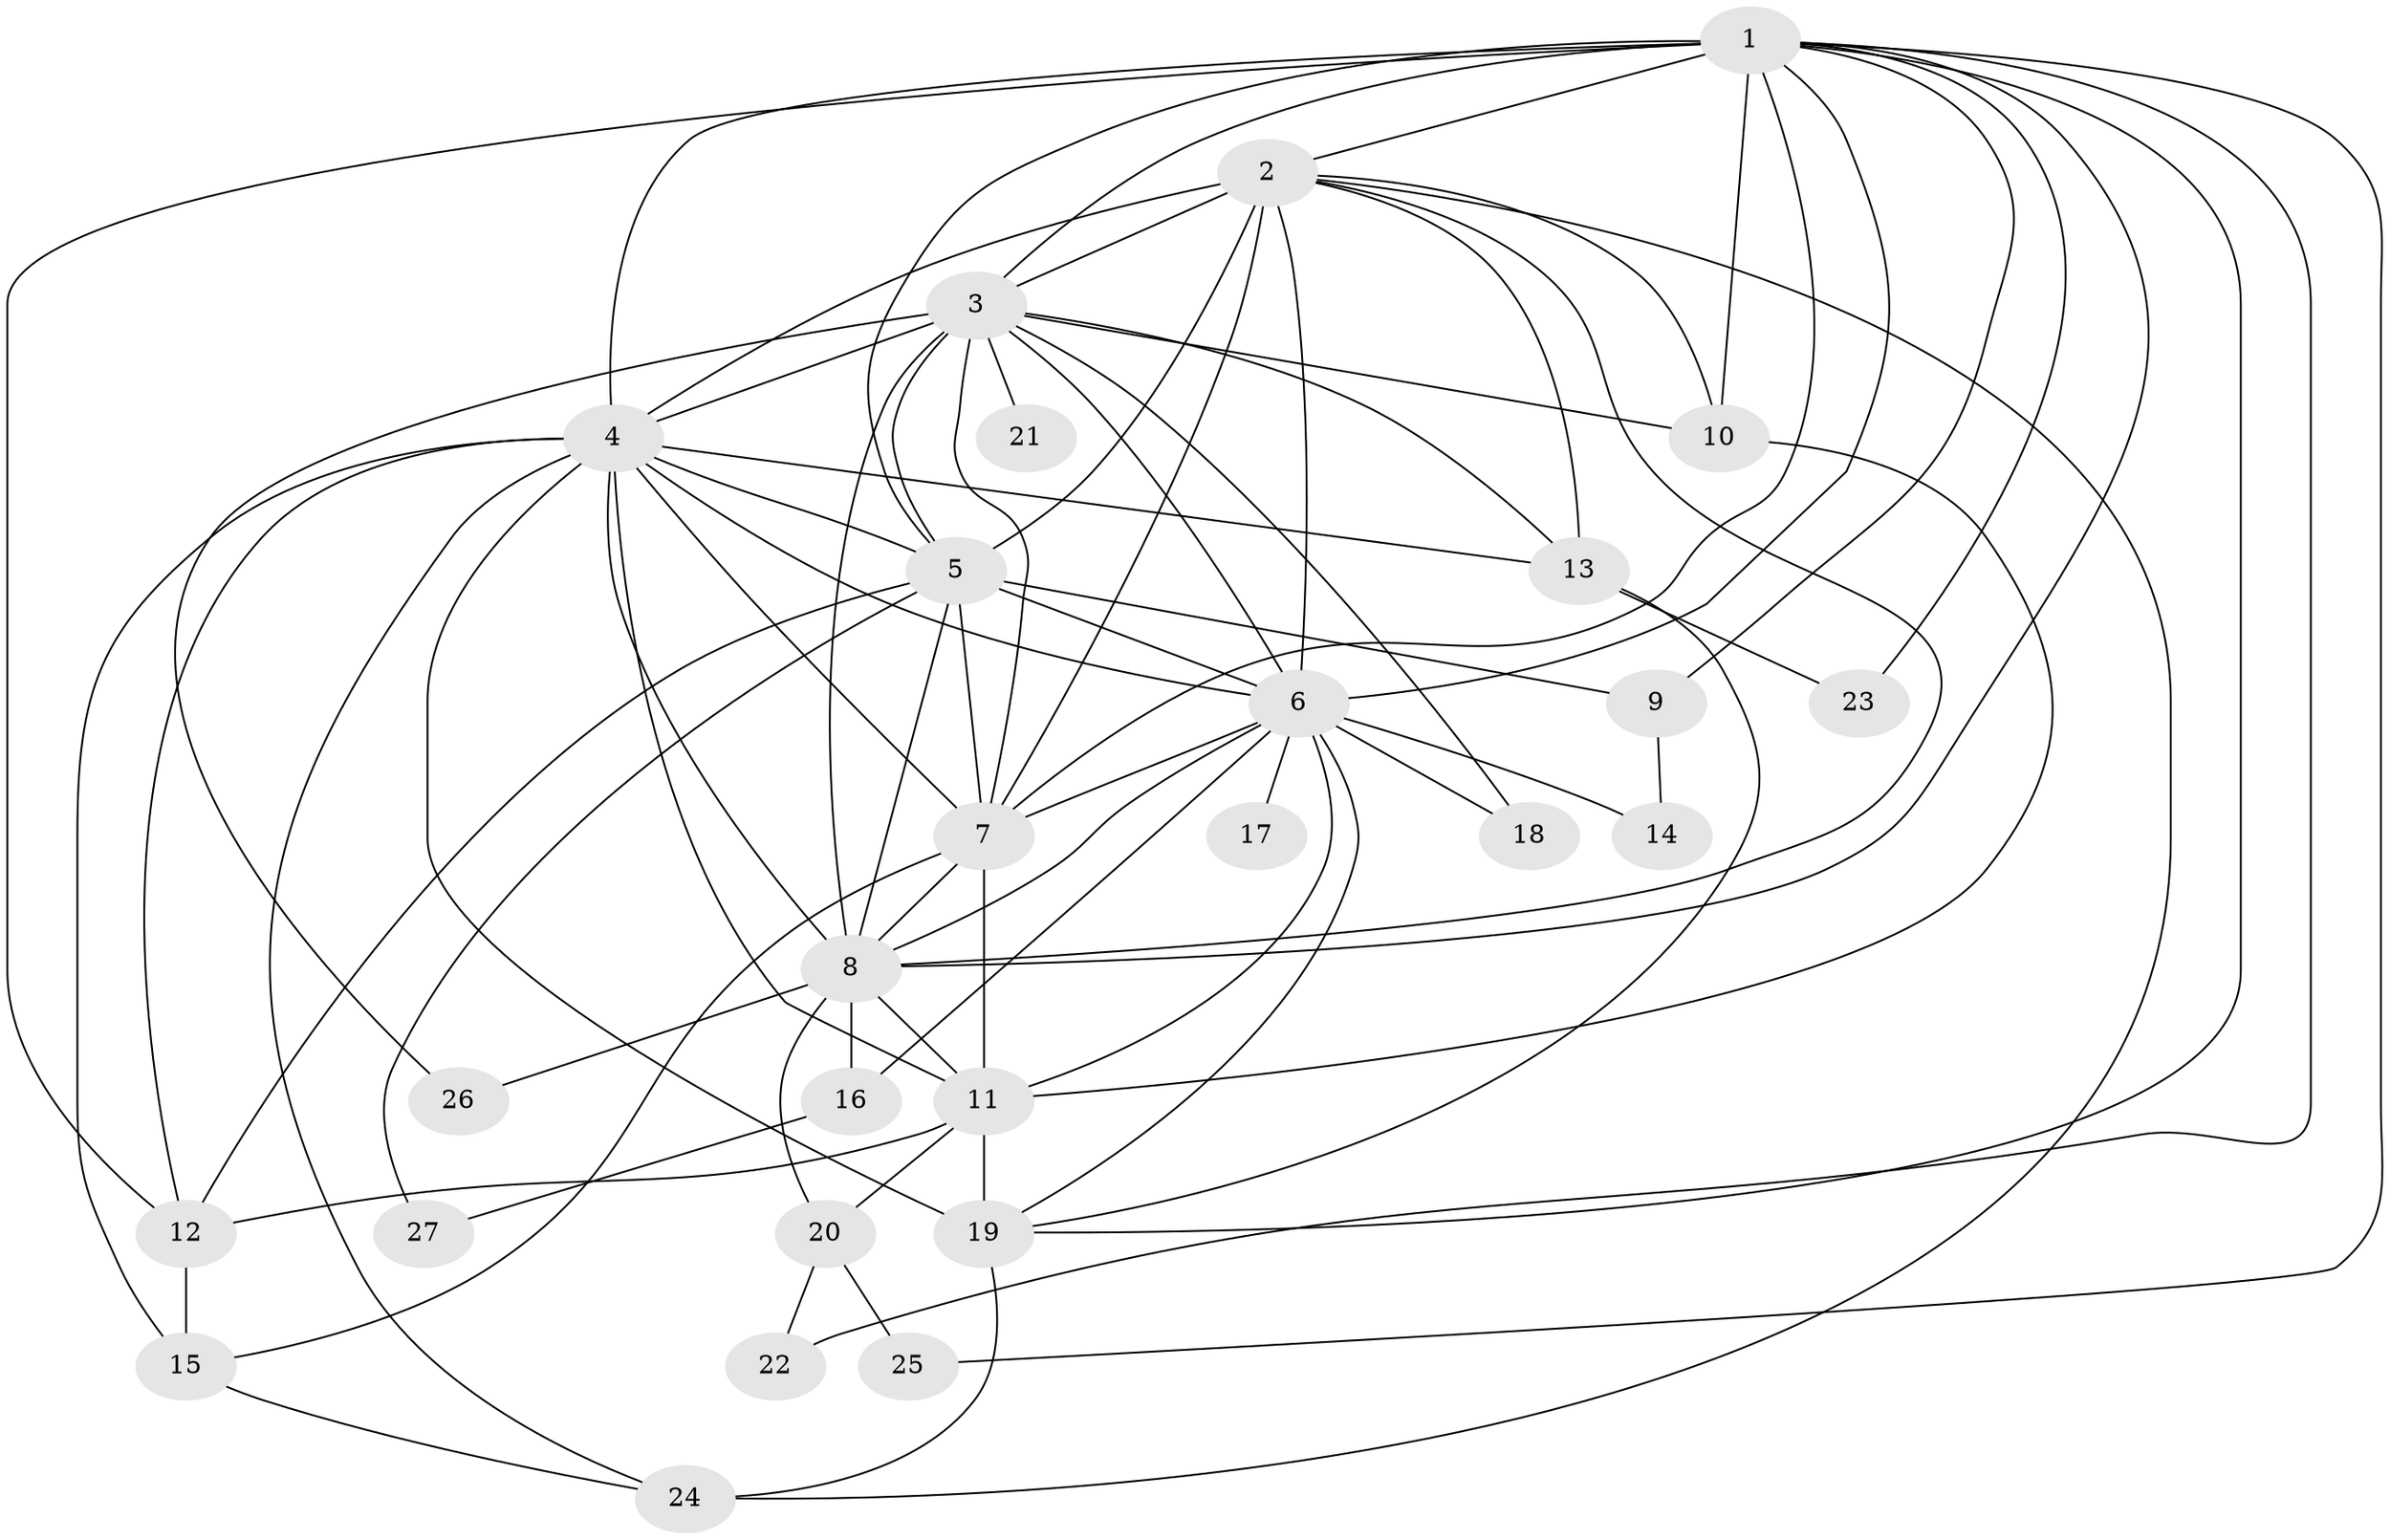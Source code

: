 // original degree distribution, {17: 0.05660377358490566, 13: 0.03773584905660377, 11: 0.018867924528301886, 16: 0.018867924528301886, 19: 0.018867924528301886, 14: 0.018867924528301886, 15: 0.018867924528301886, 3: 0.1509433962264151, 5: 0.07547169811320754, 2: 0.5471698113207547, 4: 0.03773584905660377}
// Generated by graph-tools (version 1.1) at 2025/34/03/09/25 02:34:54]
// undirected, 27 vertices, 77 edges
graph export_dot {
graph [start="1"]
  node [color=gray90,style=filled];
  1;
  2;
  3;
  4;
  5;
  6;
  7;
  8;
  9;
  10;
  11;
  12;
  13;
  14;
  15;
  16;
  17;
  18;
  19;
  20;
  21;
  22;
  23;
  24;
  25;
  26;
  27;
  1 -- 2 [weight=1.0];
  1 -- 3 [weight=2.0];
  1 -- 4 [weight=2.0];
  1 -- 5 [weight=2.0];
  1 -- 6 [weight=1.0];
  1 -- 7 [weight=1.0];
  1 -- 8 [weight=1.0];
  1 -- 9 [weight=1.0];
  1 -- 10 [weight=1.0];
  1 -- 12 [weight=1.0];
  1 -- 19 [weight=1.0];
  1 -- 22 [weight=1.0];
  1 -- 23 [weight=1.0];
  1 -- 25 [weight=1.0];
  2 -- 3 [weight=3.0];
  2 -- 4 [weight=2.0];
  2 -- 5 [weight=1.0];
  2 -- 6 [weight=1.0];
  2 -- 7 [weight=1.0];
  2 -- 8 [weight=1.0];
  2 -- 10 [weight=1.0];
  2 -- 13 [weight=1.0];
  2 -- 24 [weight=1.0];
  3 -- 4 [weight=4.0];
  3 -- 5 [weight=2.0];
  3 -- 6 [weight=2.0];
  3 -- 7 [weight=2.0];
  3 -- 8 [weight=2.0];
  3 -- 10 [weight=1.0];
  3 -- 13 [weight=1.0];
  3 -- 18 [weight=1.0];
  3 -- 21 [weight=1.0];
  3 -- 26 [weight=1.0];
  4 -- 5 [weight=3.0];
  4 -- 6 [weight=2.0];
  4 -- 7 [weight=3.0];
  4 -- 8 [weight=3.0];
  4 -- 11 [weight=1.0];
  4 -- 12 [weight=1.0];
  4 -- 13 [weight=1.0];
  4 -- 15 [weight=1.0];
  4 -- 19 [weight=4.0];
  4 -- 24 [weight=1.0];
  5 -- 6 [weight=1.0];
  5 -- 7 [weight=1.0];
  5 -- 8 [weight=1.0];
  5 -- 9 [weight=1.0];
  5 -- 12 [weight=1.0];
  5 -- 27 [weight=1.0];
  6 -- 7 [weight=1.0];
  6 -- 8 [weight=2.0];
  6 -- 11 [weight=1.0];
  6 -- 14 [weight=1.0];
  6 -- 16 [weight=1.0];
  6 -- 17 [weight=1.0];
  6 -- 18 [weight=1.0];
  6 -- 19 [weight=1.0];
  7 -- 8 [weight=1.0];
  7 -- 11 [weight=6.0];
  7 -- 15 [weight=1.0];
  8 -- 11 [weight=1.0];
  8 -- 16 [weight=1.0];
  8 -- 20 [weight=1.0];
  8 -- 26 [weight=1.0];
  9 -- 14 [weight=1.0];
  10 -- 11 [weight=1.0];
  11 -- 12 [weight=1.0];
  11 -- 19 [weight=1.0];
  11 -- 20 [weight=1.0];
  12 -- 15 [weight=1.0];
  13 -- 19 [weight=1.0];
  13 -- 23 [weight=1.0];
  15 -- 24 [weight=1.0];
  16 -- 27 [weight=1.0];
  19 -- 24 [weight=1.0];
  20 -- 22 [weight=1.0];
  20 -- 25 [weight=1.0];
}
